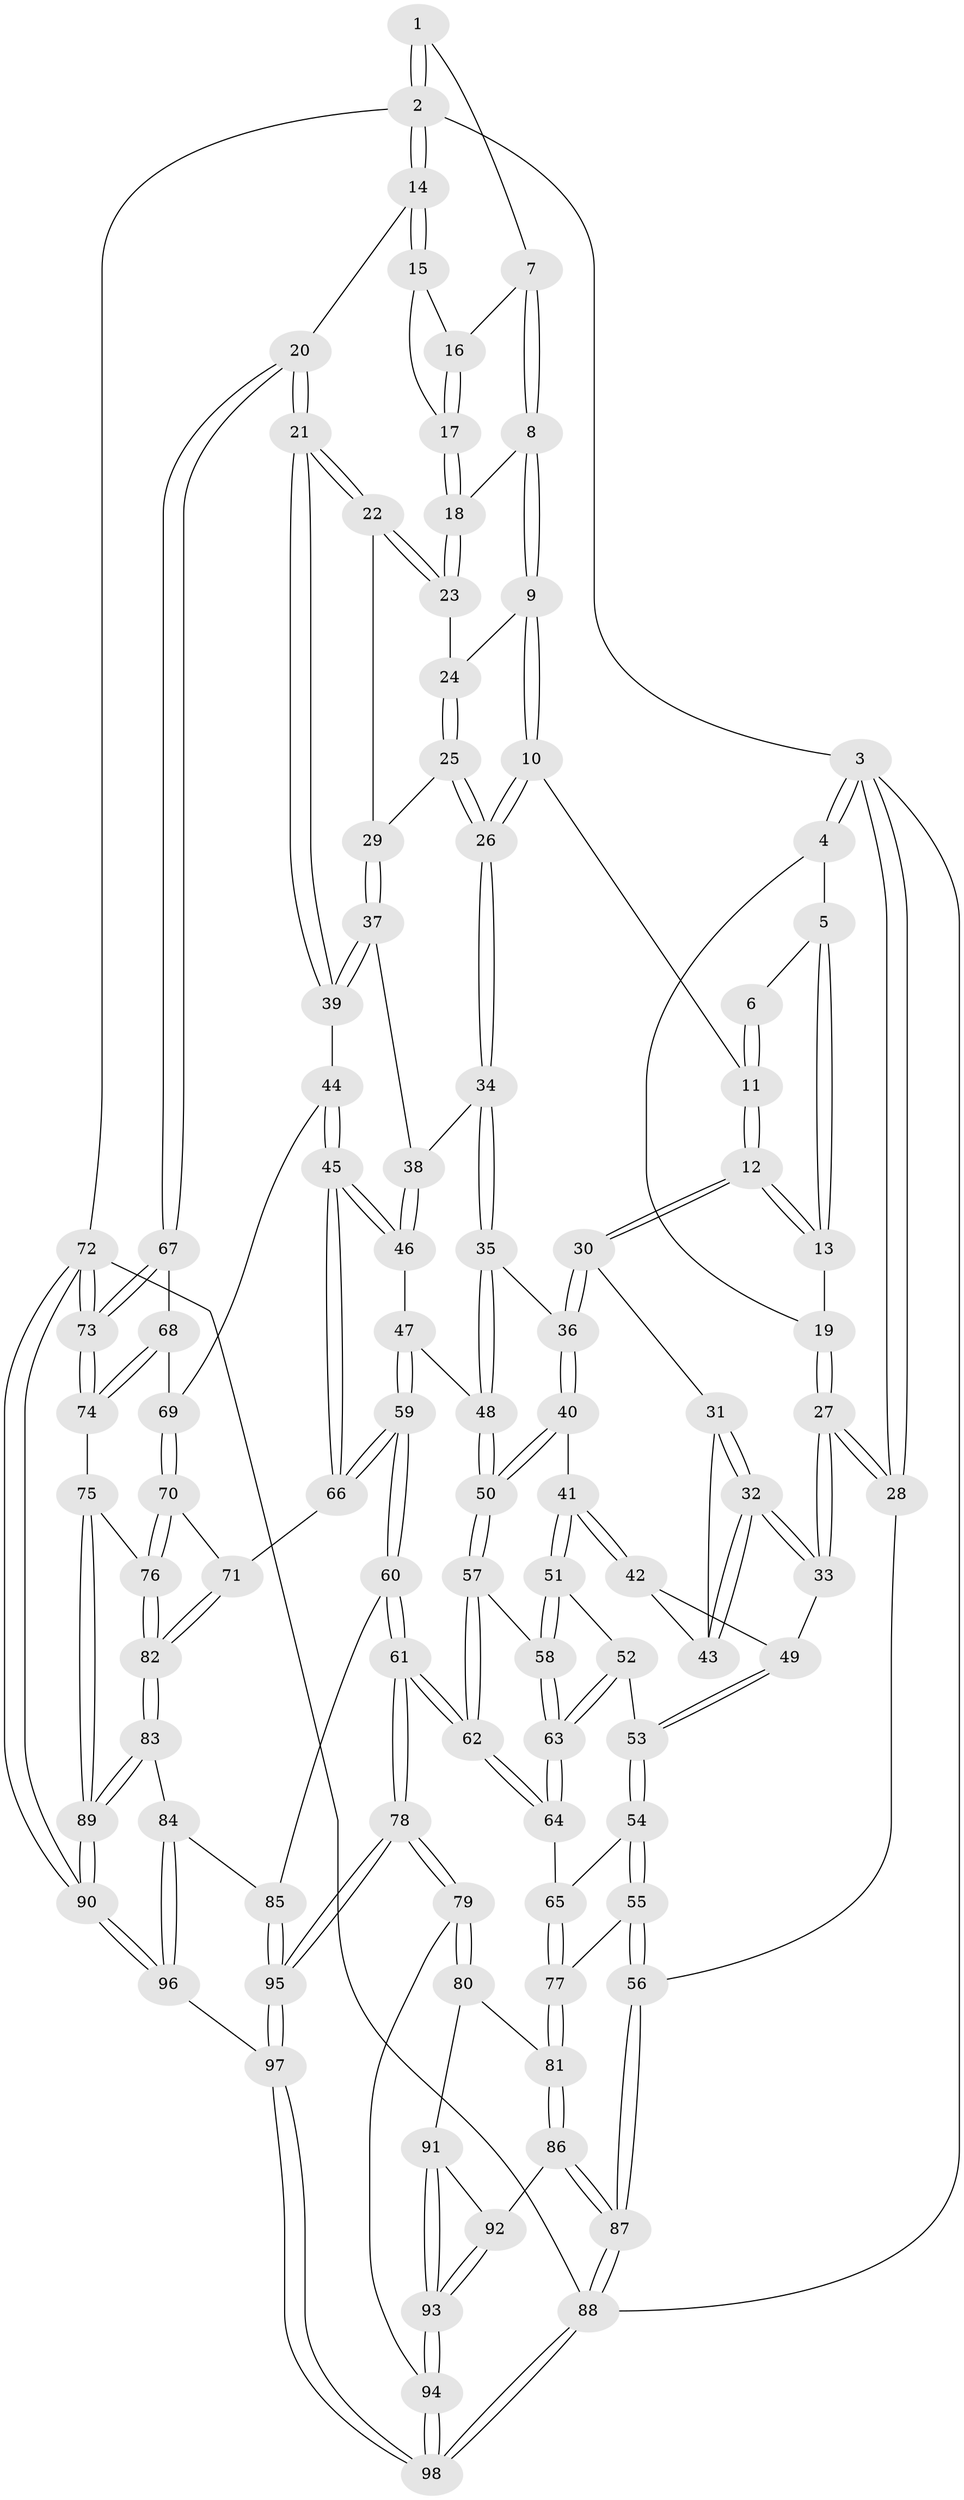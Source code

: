 // Generated by graph-tools (version 1.1) at 2025/01/03/09/25 05:01:35]
// undirected, 98 vertices, 242 edges
graph export_dot {
graph [start="1"]
  node [color=gray90,style=filled];
  1 [pos="+0.743675717635912+0"];
  2 [pos="+1+0"];
  3 [pos="+0+0"];
  4 [pos="+0+0"];
  5 [pos="+0.18658449859738363+0"];
  6 [pos="+0.5062549271946934+0"];
  7 [pos="+0.711333802169714+0.008853599971703482"];
  8 [pos="+0.6413791244904077+0.12483840028218324"];
  9 [pos="+0.6378424516900794+0.1291483706214093"];
  10 [pos="+0.5542285030683423+0.18302596584040862"];
  11 [pos="+0.4760280058660704+0.12629347933477422"];
  12 [pos="+0.27793414010149337+0.15427808529422"];
  13 [pos="+0.2416167060171016+0.10857084282661382"];
  14 [pos="+1+0.1455650094509948"];
  15 [pos="+0.8695773658030612+0.12688079378030165"];
  16 [pos="+0.7650854560959441+0.07823327522535899"];
  17 [pos="+0.7842851065428398+0.1734561323573529"];
  18 [pos="+0.7832918287318584+0.17658055239887854"];
  19 [pos="+0.0720039305121743+0.1672112850162289"];
  20 [pos="+1+0.36740729589903526"];
  21 [pos="+1+0.36849438770761783"];
  22 [pos="+0.8186568065850699+0.26194419214377357"];
  23 [pos="+0.7838369438451703+0.20998830972807334"];
  24 [pos="+0.7208689183659349+0.20719440045125417"];
  25 [pos="+0.6989834559030537+0.2624878439366343"];
  26 [pos="+0.5653190938027026+0.31882795986833945"];
  27 [pos="+0+0.34373838974624366"];
  28 [pos="+0+0.3609944083972613"];
  29 [pos="+0.7774404245777495+0.2787797388670479"];
  30 [pos="+0.2769831586320936+0.21478360091242782"];
  31 [pos="+0.2403856417096491+0.2559565237467805"];
  32 [pos="+0.013858671248865606+0.35671535049521064"];
  33 [pos="+0+0.36057601125188876"];
  34 [pos="+0.5647282753999426+0.32221201971527963"];
  35 [pos="+0.5037422518444227+0.3739440300005034"];
  36 [pos="+0.39352728335827203+0.3645032926453371"];
  37 [pos="+0.705042117195891+0.36823243540726297"];
  38 [pos="+0.6379774892925962+0.3650558244090127"];
  39 [pos="+0.8692561200947841+0.46102101513342597"];
  40 [pos="+0.3213426957848544+0.4462884345969115"];
  41 [pos="+0.2815451055121567+0.46283357089700305"];
  42 [pos="+0.23697816179017422+0.43645691681936477"];
  43 [pos="+0.2187252045852406+0.3814884375293813"];
  44 [pos="+0.7570372356210147+0.5654788771354726"];
  45 [pos="+0.7361808612598146+0.5772335685510762"];
  46 [pos="+0.6917043592090355+0.5388323569893158"];
  47 [pos="+0.525746191153991+0.5069808436205788"];
  48 [pos="+0.5129613505180748+0.4881526588949993"];
  49 [pos="+0.1348980927609931+0.45989841042576407"];
  50 [pos="+0.4022861767936862+0.5507375781288073"];
  51 [pos="+0.26572080852899127+0.5207271161785209"];
  52 [pos="+0.2292221908957465+0.549597765936722"];
  53 [pos="+0.14519232236487345+0.5432015981231136"];
  54 [pos="+0.10993260239122785+0.58350311293645"];
  55 [pos="+0+0.60814523941576"];
  56 [pos="+0+0.5987297448205914"];
  57 [pos="+0.3810576149505147+0.6112398959315889"];
  58 [pos="+0.3163731981412056+0.5807940570772239"];
  59 [pos="+0.5332934007056832+0.7192923262286969"];
  60 [pos="+0.4853756640336027+0.7671031886390897"];
  61 [pos="+0.4500623241089555+0.780342510000914"];
  62 [pos="+0.42296065404117783+0.7543491548491049"];
  63 [pos="+0.22540447977145914+0.6713484777705253"];
  64 [pos="+0.2188464446192996+0.6952763070483153"];
  65 [pos="+0.2022684441646245+0.7006479232750383"];
  66 [pos="+0.7040895572819945+0.6618504036153876"];
  67 [pos="+1+0.442279309208983"];
  68 [pos="+0.9165987208743042+0.6677273312899231"];
  69 [pos="+0.8896426383252557+0.6649297456376588"];
  70 [pos="+0.7931999044169504+0.7277246211829153"];
  71 [pos="+0.7302708353548903+0.6962079208865765"];
  72 [pos="+1+1"];
  73 [pos="+1+0.9333891393697288"];
  74 [pos="+0.9210517263282458+0.7970134002647358"];
  75 [pos="+0.8777172409232756+0.8048214336317503"];
  76 [pos="+0.8511826346103617+0.786883386212269"];
  77 [pos="+0.15385357102692546+0.7521785176784453"];
  78 [pos="+0.389351484568966+0.9385295381383345"];
  79 [pos="+0.29783014491249554+0.9137767107159068"];
  80 [pos="+0.16217277743481975+0.8481967073912224"];
  81 [pos="+0.14902792626016353+0.7867176946378719"];
  82 [pos="+0.7195064910404717+0.8419206936185049"];
  83 [pos="+0.7047096273738787+0.8871733014707941"];
  84 [pos="+0.6887853949019181+0.8899443596055653"];
  85 [pos="+0.6673882949569616+0.8845936008089715"];
  86 [pos="+0+0.8312590765992417"];
  87 [pos="+0+0.805239790979915"];
  88 [pos="+0+1"];
  89 [pos="+0.8023972179477815+0.9379366060113888"];
  90 [pos="+1+1"];
  91 [pos="+0.13236345814437805+0.8789165722573964"];
  92 [pos="+0+0.8633098621773411"];
  93 [pos="+0.09785891677283187+0.9761554977883139"];
  94 [pos="+0.09466425890750428+1"];
  95 [pos="+0.422978212955972+1"];
  96 [pos="+0.6014071063058198+1"];
  97 [pos="+0.4258941620850933+1"];
  98 [pos="+0+1"];
  1 -- 2;
  1 -- 2;
  1 -- 7;
  2 -- 3;
  2 -- 14;
  2 -- 14;
  2 -- 72;
  3 -- 4;
  3 -- 4;
  3 -- 28;
  3 -- 28;
  3 -- 88;
  4 -- 5;
  4 -- 19;
  5 -- 6;
  5 -- 13;
  5 -- 13;
  6 -- 11;
  6 -- 11;
  7 -- 8;
  7 -- 8;
  7 -- 16;
  8 -- 9;
  8 -- 9;
  8 -- 18;
  9 -- 10;
  9 -- 10;
  9 -- 24;
  10 -- 11;
  10 -- 26;
  10 -- 26;
  11 -- 12;
  11 -- 12;
  12 -- 13;
  12 -- 13;
  12 -- 30;
  12 -- 30;
  13 -- 19;
  14 -- 15;
  14 -- 15;
  14 -- 20;
  15 -- 16;
  15 -- 17;
  16 -- 17;
  16 -- 17;
  17 -- 18;
  17 -- 18;
  18 -- 23;
  18 -- 23;
  19 -- 27;
  19 -- 27;
  20 -- 21;
  20 -- 21;
  20 -- 67;
  20 -- 67;
  21 -- 22;
  21 -- 22;
  21 -- 39;
  21 -- 39;
  22 -- 23;
  22 -- 23;
  22 -- 29;
  23 -- 24;
  24 -- 25;
  24 -- 25;
  25 -- 26;
  25 -- 26;
  25 -- 29;
  26 -- 34;
  26 -- 34;
  27 -- 28;
  27 -- 28;
  27 -- 33;
  27 -- 33;
  28 -- 56;
  29 -- 37;
  29 -- 37;
  30 -- 31;
  30 -- 36;
  30 -- 36;
  31 -- 32;
  31 -- 32;
  31 -- 43;
  32 -- 33;
  32 -- 33;
  32 -- 43;
  32 -- 43;
  33 -- 49;
  34 -- 35;
  34 -- 35;
  34 -- 38;
  35 -- 36;
  35 -- 48;
  35 -- 48;
  36 -- 40;
  36 -- 40;
  37 -- 38;
  37 -- 39;
  37 -- 39;
  38 -- 46;
  38 -- 46;
  39 -- 44;
  40 -- 41;
  40 -- 50;
  40 -- 50;
  41 -- 42;
  41 -- 42;
  41 -- 51;
  41 -- 51;
  42 -- 43;
  42 -- 49;
  44 -- 45;
  44 -- 45;
  44 -- 69;
  45 -- 46;
  45 -- 46;
  45 -- 66;
  45 -- 66;
  46 -- 47;
  47 -- 48;
  47 -- 59;
  47 -- 59;
  48 -- 50;
  48 -- 50;
  49 -- 53;
  49 -- 53;
  50 -- 57;
  50 -- 57;
  51 -- 52;
  51 -- 58;
  51 -- 58;
  52 -- 53;
  52 -- 63;
  52 -- 63;
  53 -- 54;
  53 -- 54;
  54 -- 55;
  54 -- 55;
  54 -- 65;
  55 -- 56;
  55 -- 56;
  55 -- 77;
  56 -- 87;
  56 -- 87;
  57 -- 58;
  57 -- 62;
  57 -- 62;
  58 -- 63;
  58 -- 63;
  59 -- 60;
  59 -- 60;
  59 -- 66;
  59 -- 66;
  60 -- 61;
  60 -- 61;
  60 -- 85;
  61 -- 62;
  61 -- 62;
  61 -- 78;
  61 -- 78;
  62 -- 64;
  62 -- 64;
  63 -- 64;
  63 -- 64;
  64 -- 65;
  65 -- 77;
  65 -- 77;
  66 -- 71;
  67 -- 68;
  67 -- 73;
  67 -- 73;
  68 -- 69;
  68 -- 74;
  68 -- 74;
  69 -- 70;
  69 -- 70;
  70 -- 71;
  70 -- 76;
  70 -- 76;
  71 -- 82;
  71 -- 82;
  72 -- 73;
  72 -- 73;
  72 -- 90;
  72 -- 90;
  72 -- 88;
  73 -- 74;
  73 -- 74;
  74 -- 75;
  75 -- 76;
  75 -- 89;
  75 -- 89;
  76 -- 82;
  76 -- 82;
  77 -- 81;
  77 -- 81;
  78 -- 79;
  78 -- 79;
  78 -- 95;
  78 -- 95;
  79 -- 80;
  79 -- 80;
  79 -- 94;
  80 -- 81;
  80 -- 91;
  81 -- 86;
  81 -- 86;
  82 -- 83;
  82 -- 83;
  83 -- 84;
  83 -- 89;
  83 -- 89;
  84 -- 85;
  84 -- 96;
  84 -- 96;
  85 -- 95;
  85 -- 95;
  86 -- 87;
  86 -- 87;
  86 -- 92;
  87 -- 88;
  87 -- 88;
  88 -- 98;
  88 -- 98;
  89 -- 90;
  89 -- 90;
  90 -- 96;
  90 -- 96;
  91 -- 92;
  91 -- 93;
  91 -- 93;
  92 -- 93;
  92 -- 93;
  93 -- 94;
  93 -- 94;
  94 -- 98;
  94 -- 98;
  95 -- 97;
  95 -- 97;
  96 -- 97;
  97 -- 98;
  97 -- 98;
}
